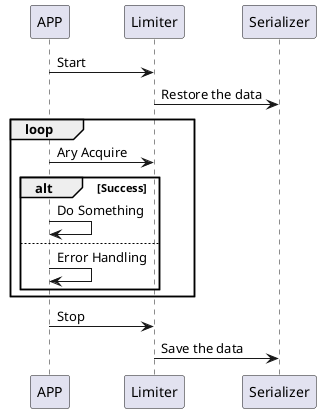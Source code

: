 @startuml
APP -> Limiter: Start
Limiter -> Serializer: Restore the data
loop
APP -> Limiter: Ary Acquire
alt Success
APP -> APP: Do Something
else
APP -> APP: Error Handling
end
end
APP -> Limiter: Stop
Limiter -> Serializer: Save the data
@enduml
